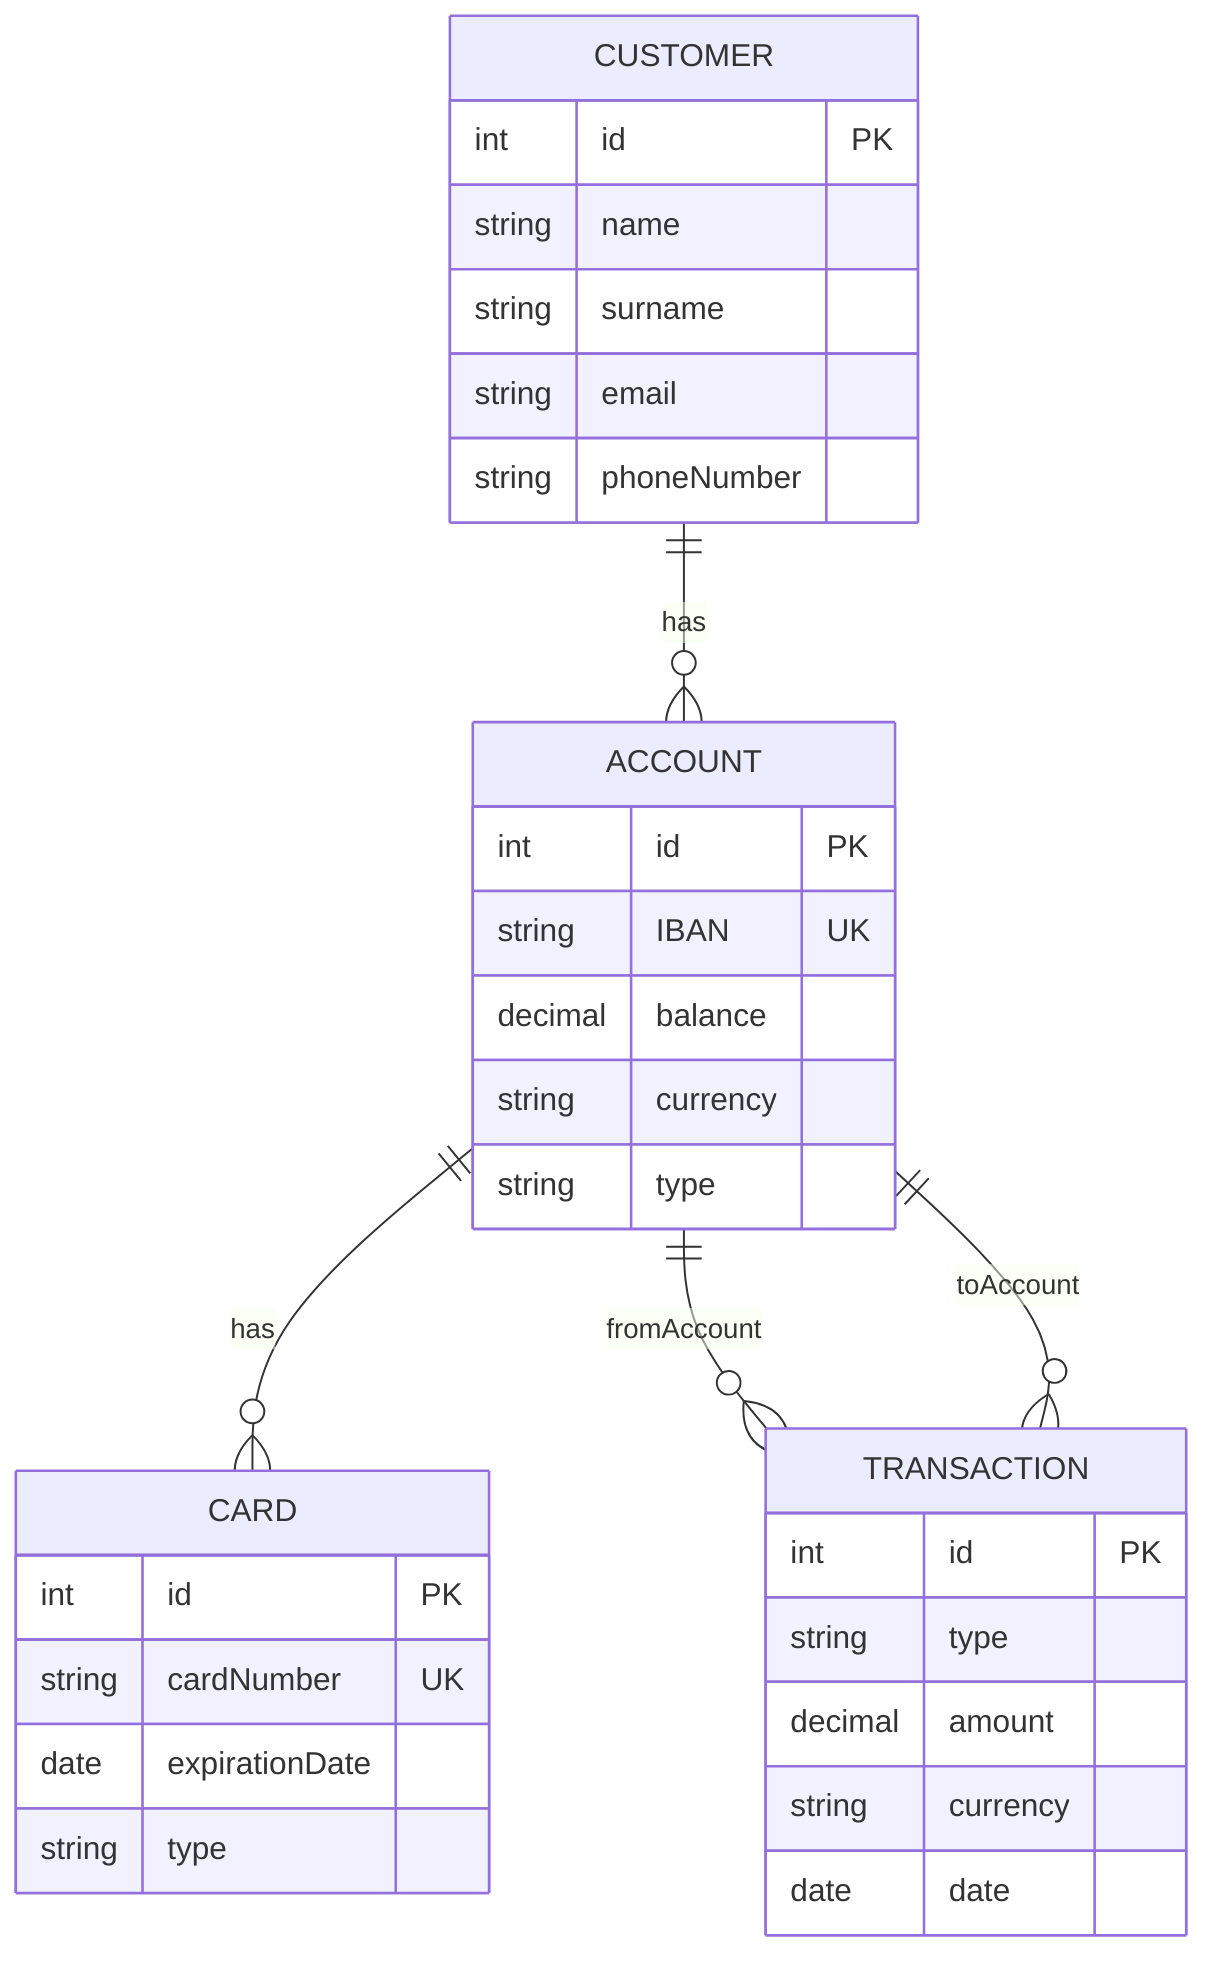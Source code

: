 erDiagram
    CUSTOMER {
        int id PK
        string name
        string surname
        string email
        string phoneNumber
    }

    ACCOUNT {
        int id PK
        string IBAN UK
        decimal balance
        string currency
        string type
    }

    CARD {
        int id PK
        string cardNumber UK
        date expirationDate
        string type
    }

    TRANSACTION {
        int id PK
        string type
        decimal amount
        string currency
        date date
    }

    CUSTOMER ||--o{ ACCOUNT : has
    ACCOUNT ||--o{ CARD : has
    ACCOUNT ||--o{ TRANSACTION : fromAccount
    ACCOUNT ||--o{ TRANSACTION : toAccount